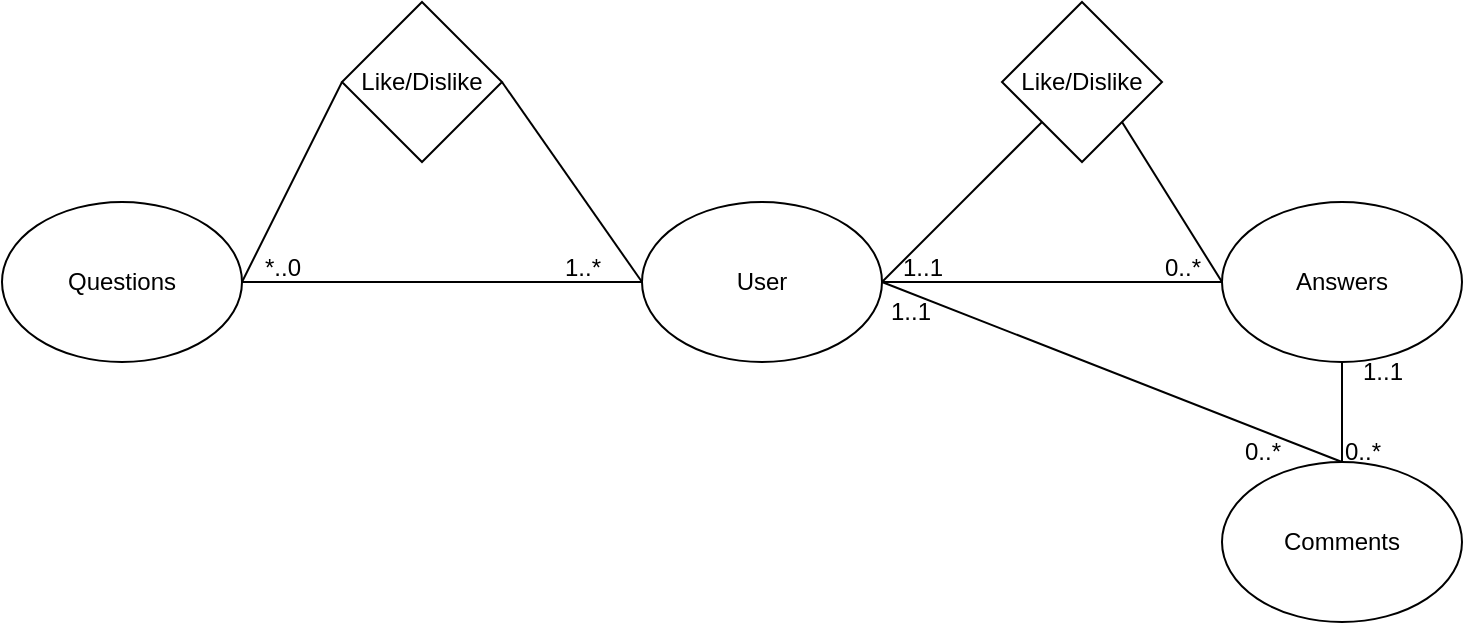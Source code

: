 <mxfile version="24.6.4" type="device">
  <diagram name="Page-1" id="Y-qtSBzgZtqOqkQaNCEQ">
    <mxGraphModel dx="2021" dy="749" grid="1" gridSize="10" guides="1" tooltips="1" connect="1" arrows="1" fold="1" page="1" pageScale="1" pageWidth="827" pageHeight="1169" math="0" shadow="0">
      <root>
        <mxCell id="0" />
        <mxCell id="1" parent="0" />
        <mxCell id="6-Fc7FL_gjs3nGVKd17d-5" value="User" style="ellipse;whiteSpace=wrap;html=1;" vertex="1" parent="1">
          <mxGeometry x="280" y="170" width="120" height="80" as="geometry" />
        </mxCell>
        <mxCell id="6-Fc7FL_gjs3nGVKd17d-6" value="Comments" style="ellipse;whiteSpace=wrap;html=1;" vertex="1" parent="1">
          <mxGeometry x="570" y="300" width="120" height="80" as="geometry" />
        </mxCell>
        <mxCell id="6-Fc7FL_gjs3nGVKd17d-7" value="Questions" style="ellipse;whiteSpace=wrap;html=1;" vertex="1" parent="1">
          <mxGeometry x="-40" y="170" width="120" height="80" as="geometry" />
        </mxCell>
        <mxCell id="6-Fc7FL_gjs3nGVKd17d-8" value="Answers" style="ellipse;whiteSpace=wrap;html=1;" vertex="1" parent="1">
          <mxGeometry x="570" y="170" width="120" height="80" as="geometry" />
        </mxCell>
        <mxCell id="6-Fc7FL_gjs3nGVKd17d-9" value="Like/Dislike" style="rhombus;whiteSpace=wrap;html=1;" vertex="1" parent="1">
          <mxGeometry x="130" y="70" width="80" height="80" as="geometry" />
        </mxCell>
        <mxCell id="6-Fc7FL_gjs3nGVKd17d-10" value="Like/Dislike" style="rhombus;whiteSpace=wrap;html=1;" vertex="1" parent="1">
          <mxGeometry x="460" y="70" width="80" height="80" as="geometry" />
        </mxCell>
        <mxCell id="6-Fc7FL_gjs3nGVKd17d-12" value="" style="endArrow=none;html=1;rounded=0;entryX=0;entryY=0.5;entryDx=0;entryDy=0;exitX=1;exitY=0.5;exitDx=0;exitDy=0;" edge="1" parent="1" source="6-Fc7FL_gjs3nGVKd17d-7" target="6-Fc7FL_gjs3nGVKd17d-9">
          <mxGeometry width="50" height="50" relative="1" as="geometry">
            <mxPoint x="120" y="310" as="sourcePoint" />
            <mxPoint x="170" y="260" as="targetPoint" />
          </mxGeometry>
        </mxCell>
        <mxCell id="6-Fc7FL_gjs3nGVKd17d-16" value="" style="endArrow=none;html=1;rounded=0;entryX=0;entryY=0.5;entryDx=0;entryDy=0;exitX=1;exitY=0.5;exitDx=0;exitDy=0;" edge="1" parent="1" source="6-Fc7FL_gjs3nGVKd17d-9" target="6-Fc7FL_gjs3nGVKd17d-5">
          <mxGeometry width="50" height="50" relative="1" as="geometry">
            <mxPoint x="120" y="240" as="sourcePoint" />
            <mxPoint x="180" y="240" as="targetPoint" />
          </mxGeometry>
        </mxCell>
        <mxCell id="6-Fc7FL_gjs3nGVKd17d-17" value="" style="endArrow=none;html=1;rounded=0;entryX=1;entryY=0.5;entryDx=0;entryDy=0;exitX=0;exitY=0.5;exitDx=0;exitDy=0;" edge="1" parent="1" source="6-Fc7FL_gjs3nGVKd17d-5" target="6-Fc7FL_gjs3nGVKd17d-7">
          <mxGeometry width="50" height="50" relative="1" as="geometry">
            <mxPoint x="240" y="220" as="sourcePoint" />
            <mxPoint x="290" y="220" as="targetPoint" />
          </mxGeometry>
        </mxCell>
        <mxCell id="6-Fc7FL_gjs3nGVKd17d-18" value="" style="endArrow=none;html=1;rounded=0;entryX=0;entryY=0.5;entryDx=0;entryDy=0;exitX=1;exitY=0.5;exitDx=0;exitDy=0;" edge="1" parent="1" source="6-Fc7FL_gjs3nGVKd17d-5" target="6-Fc7FL_gjs3nGVKd17d-8">
          <mxGeometry width="50" height="50" relative="1" as="geometry">
            <mxPoint x="350" y="260" as="sourcePoint" />
            <mxPoint x="478" y="422" as="targetPoint" />
          </mxGeometry>
        </mxCell>
        <mxCell id="6-Fc7FL_gjs3nGVKd17d-19" value="" style="endArrow=none;html=1;rounded=0;entryX=0.5;entryY=1;entryDx=0;entryDy=0;" edge="1" parent="1" source="6-Fc7FL_gjs3nGVKd17d-6" target="6-Fc7FL_gjs3nGVKd17d-8">
          <mxGeometry width="50" height="50" relative="1" as="geometry">
            <mxPoint x="410" y="220" as="sourcePoint" />
            <mxPoint x="580" y="220" as="targetPoint" />
          </mxGeometry>
        </mxCell>
        <mxCell id="6-Fc7FL_gjs3nGVKd17d-20" value="" style="endArrow=none;html=1;rounded=0;entryX=0.5;entryY=0;entryDx=0;entryDy=0;" edge="1" parent="1" target="6-Fc7FL_gjs3nGVKd17d-6">
          <mxGeometry width="50" height="50" relative="1" as="geometry">
            <mxPoint x="400" y="210" as="sourcePoint" />
            <mxPoint x="580" y="220" as="targetPoint" />
          </mxGeometry>
        </mxCell>
        <mxCell id="6-Fc7FL_gjs3nGVKd17d-22" value="" style="endArrow=none;html=1;rounded=0;entryX=0;entryY=0.5;entryDx=0;entryDy=0;exitX=1;exitY=0.5;exitDx=0;exitDy=0;" edge="1" parent="1">
          <mxGeometry width="50" height="50" relative="1" as="geometry">
            <mxPoint x="400" y="210" as="sourcePoint" />
            <mxPoint x="570" y="210" as="targetPoint" />
          </mxGeometry>
        </mxCell>
        <mxCell id="6-Fc7FL_gjs3nGVKd17d-23" value="" style="endArrow=none;html=1;rounded=0;exitX=1;exitY=0.5;exitDx=0;exitDy=0;" edge="1" parent="1" source="6-Fc7FL_gjs3nGVKd17d-5" target="6-Fc7FL_gjs3nGVKd17d-10">
          <mxGeometry width="50" height="50" relative="1" as="geometry">
            <mxPoint x="410" y="220" as="sourcePoint" />
            <mxPoint x="580" y="220" as="targetPoint" />
          </mxGeometry>
        </mxCell>
        <mxCell id="6-Fc7FL_gjs3nGVKd17d-24" value="" style="endArrow=none;html=1;rounded=0;exitX=0;exitY=0.5;exitDx=0;exitDy=0;entryX=1;entryY=1;entryDx=0;entryDy=0;" edge="1" parent="1" source="6-Fc7FL_gjs3nGVKd17d-8" target="6-Fc7FL_gjs3nGVKd17d-10">
          <mxGeometry width="50" height="50" relative="1" as="geometry">
            <mxPoint x="410" y="220" as="sourcePoint" />
            <mxPoint x="550" y="140" as="targetPoint" />
          </mxGeometry>
        </mxCell>
        <mxCell id="6-Fc7FL_gjs3nGVKd17d-25" value="1..*" style="text;html=1;align=center;verticalAlign=middle;resizable=0;points=[];autosize=1;strokeColor=none;fillColor=none;" vertex="1" parent="1">
          <mxGeometry x="230" y="188" width="40" height="30" as="geometry" />
        </mxCell>
        <mxCell id="6-Fc7FL_gjs3nGVKd17d-26" value="*..0" style="text;html=1;align=center;verticalAlign=middle;resizable=0;points=[];autosize=1;strokeColor=none;fillColor=none;" vertex="1" parent="1">
          <mxGeometry x="80" y="188" width="40" height="30" as="geometry" />
        </mxCell>
        <mxCell id="6-Fc7FL_gjs3nGVKd17d-27" value="1..1" style="text;html=1;align=center;verticalAlign=middle;resizable=0;points=[];autosize=1;strokeColor=none;fillColor=none;" vertex="1" parent="1">
          <mxGeometry x="400" y="188" width="40" height="30" as="geometry" />
        </mxCell>
        <mxCell id="6-Fc7FL_gjs3nGVKd17d-28" value="0..*" style="text;html=1;align=center;verticalAlign=middle;resizable=0;points=[];autosize=1;strokeColor=none;fillColor=none;" vertex="1" parent="1">
          <mxGeometry x="530" y="188" width="40" height="30" as="geometry" />
        </mxCell>
        <mxCell id="6-Fc7FL_gjs3nGVKd17d-29" value="1..1" style="text;html=1;align=center;verticalAlign=middle;resizable=0;points=[];autosize=1;strokeColor=none;fillColor=none;" vertex="1" parent="1">
          <mxGeometry x="630" y="240" width="40" height="30" as="geometry" />
        </mxCell>
        <mxCell id="6-Fc7FL_gjs3nGVKd17d-30" value="0..*" style="text;html=1;align=center;verticalAlign=middle;resizable=0;points=[];autosize=1;strokeColor=none;fillColor=none;" vertex="1" parent="1">
          <mxGeometry x="620" y="280" width="40" height="30" as="geometry" />
        </mxCell>
        <mxCell id="6-Fc7FL_gjs3nGVKd17d-31" value="1..1" style="text;html=1;align=center;verticalAlign=middle;resizable=0;points=[];autosize=1;strokeColor=none;fillColor=none;" vertex="1" parent="1">
          <mxGeometry x="394" y="210" width="40" height="30" as="geometry" />
        </mxCell>
        <mxCell id="6-Fc7FL_gjs3nGVKd17d-32" value="0..*" style="text;html=1;align=center;verticalAlign=middle;resizable=0;points=[];autosize=1;strokeColor=none;fillColor=none;" vertex="1" parent="1">
          <mxGeometry x="570" y="280" width="40" height="30" as="geometry" />
        </mxCell>
      </root>
    </mxGraphModel>
  </diagram>
</mxfile>
